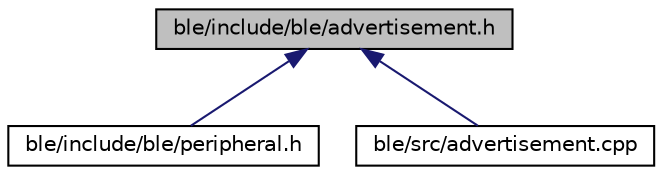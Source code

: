digraph "ble/include/ble/advertisement.h"
{
 // LATEX_PDF_SIZE
  edge [fontname="Helvetica",fontsize="10",labelfontname="Helvetica",labelfontsize="10"];
  node [fontname="Helvetica",fontsize="10",shape=record];
  Node1 [label="ble/include/ble/advertisement.h",height=0.2,width=0.4,color="black", fillcolor="grey75", style="filled", fontcolor="black",tooltip=" "];
  Node1 -> Node2 [dir="back",color="midnightblue",fontsize="10",style="solid",fontname="Helvetica"];
  Node2 [label="ble/include/ble/peripheral.h",height=0.2,width=0.4,color="black", fillcolor="white", style="filled",URL="$peripheral_8h.html",tooltip="A 'include all header' of functions related to BLE peripherals."];
  Node1 -> Node3 [dir="back",color="midnightblue",fontsize="10",style="solid",fontname="Helvetica"];
  Node3 [label="ble/src/advertisement.cpp",height=0.2,width=0.4,color="black", fillcolor="white", style="filled",URL="$advertisement_8cpp.html",tooltip=" "];
}
